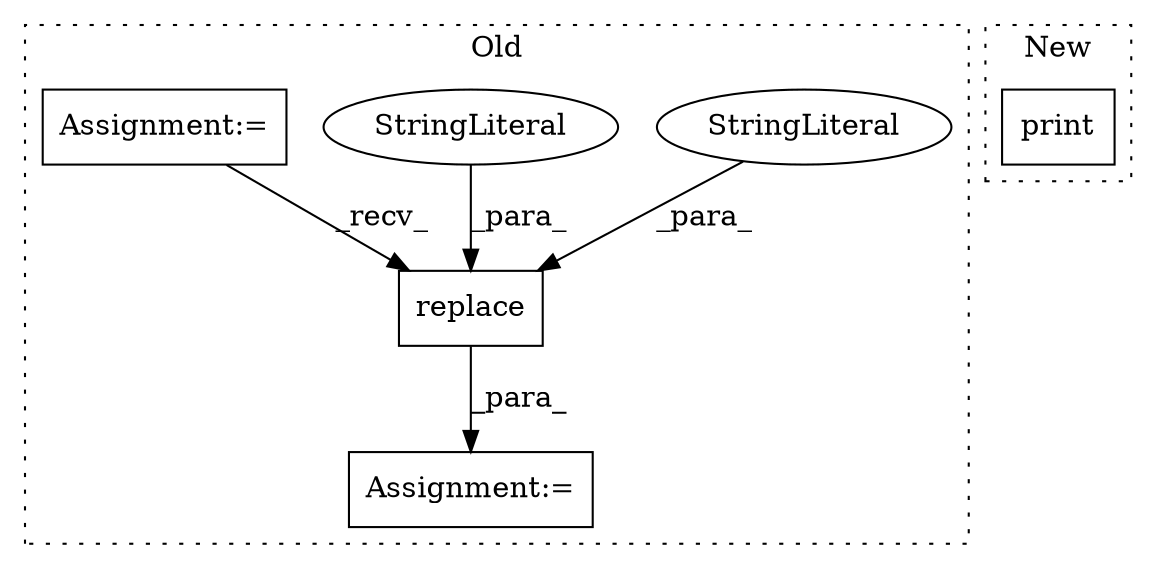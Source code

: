 digraph G {
subgraph cluster0 {
1 [label="replace" a="32" s="1011,1034" l="8,1" shape="box"];
3 [label="StringLiteral" a="45" s="1019" l="5" shape="ellipse"];
4 [label="StringLiteral" a="45" s="1025" l="9" shape="ellipse"];
5 [label="Assignment:=" a="7" s="1001" l="1" shape="box"];
6 [label="Assignment:=" a="7" s="972" l="1" shape="box"];
label = "Old";
style="dotted";
}
subgraph cluster1 {
2 [label="print" a="32" s="1145,1154" l="6,1" shape="box"];
label = "New";
style="dotted";
}
1 -> 5 [label="_para_"];
3 -> 1 [label="_para_"];
4 -> 1 [label="_para_"];
6 -> 1 [label="_recv_"];
}